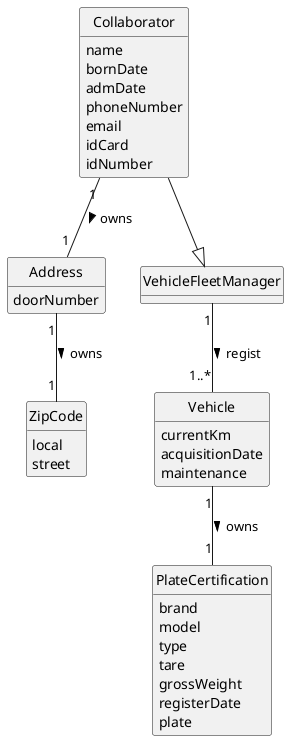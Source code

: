 @startuml
skinparam monochrome true
skinparam packageStyle rectangle
skinparam shadowing false

skinparam classAttributeIconSize 0

hide circle
hide methods

class Collaborator {
    name
    bornDate
    admDate
    phoneNumber
    email
    idCard
    idNumber
}

class Address {
    doorNumber
}

class ZipCode {
    local
    street
}

class VehicleFleetManager {}

class Vehicle {
    currentKm
    acquisitionDate
    maintenance
}

class PlateCertification{
    brand
    model
    type
    tare
    grossWeight
    registerDate
    plate
}


Collaborator --|> VehicleFleetManager
VehicleFleetManager "1" -- "1..*" Vehicle : regist >
Vehicle "1" -- "1" PlateCertification : owns >
Collaborator "1" -- "1" Address: owns >
Address "1" -- "1" ZipCode : owns >

@enduml